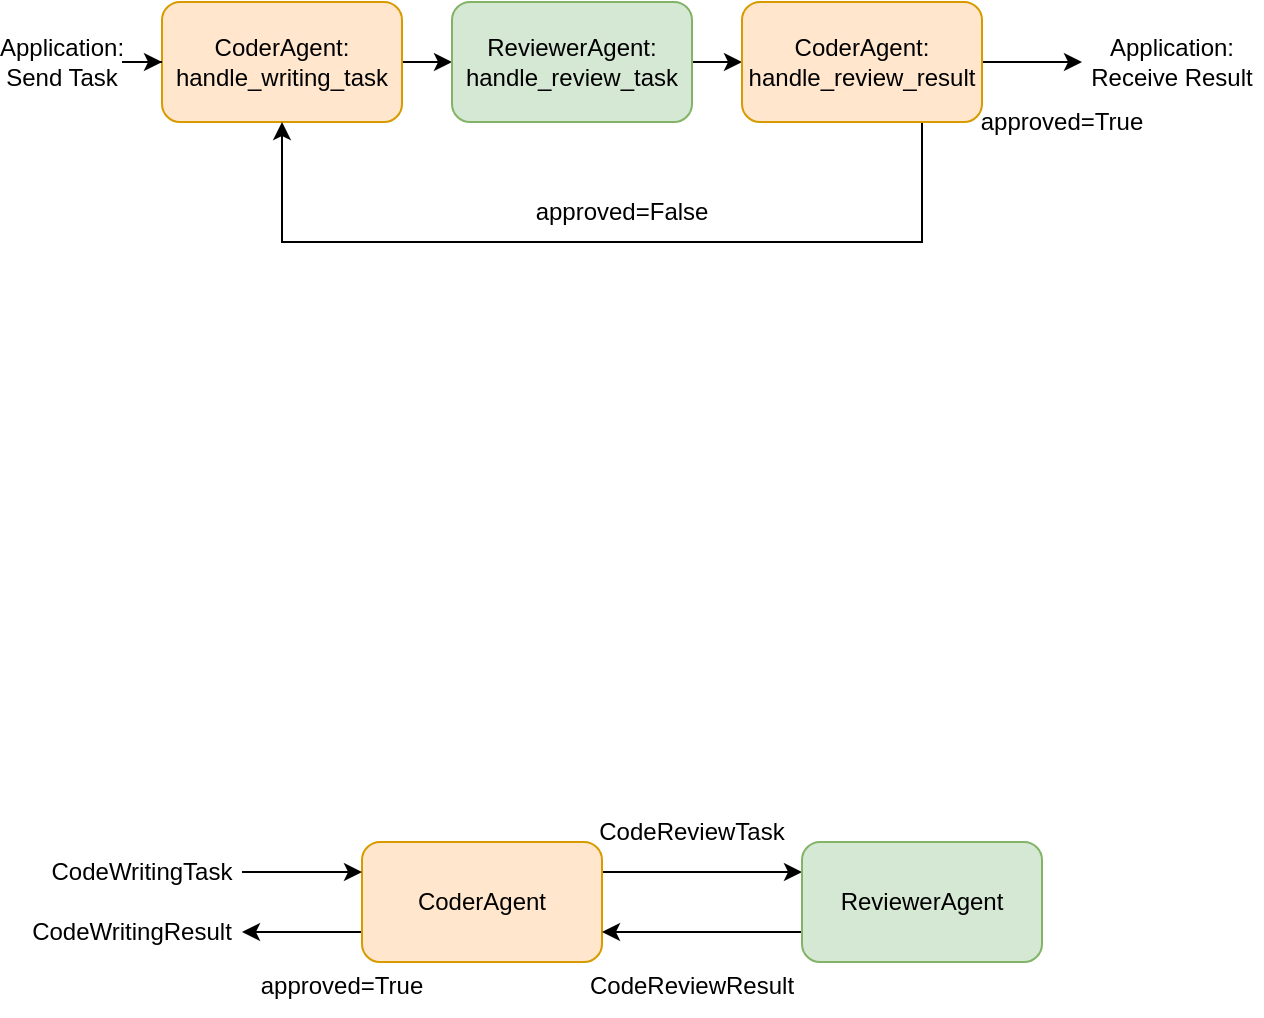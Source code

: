 <mxfile version="24.7.6">
  <diagram name="Page-1" id="kM63aGWDAVgwnXhMnwsJ">
    <mxGraphModel dx="1773" dy="1145" grid="1" gridSize="10" guides="1" tooltips="1" connect="1" arrows="1" fold="1" page="1" pageScale="1" pageWidth="850" pageHeight="1100" math="0" shadow="0">
      <root>
        <mxCell id="0" />
        <mxCell id="1" parent="0" />
        <mxCell id="rwyUPL19n1b9p3f1DsXw-6" value="approved=False" style="text;html=1;align=center;verticalAlign=middle;whiteSpace=wrap;rounded=0;" vertex="1" parent="1">
          <mxGeometry x="360" y="290" width="60" height="30" as="geometry" />
        </mxCell>
        <mxCell id="rwyUPL19n1b9p3f1DsXw-11" style="edgeStyle=orthogonalEdgeStyle;rounded=0;orthogonalLoop=1;jettySize=auto;html=1;entryX=0;entryY=0.5;entryDx=0;entryDy=0;" edge="1" parent="1" source="rwyUPL19n1b9p3f1DsXw-8" target="rwyUPL19n1b9p3f1DsXw-10">
          <mxGeometry relative="1" as="geometry" />
        </mxCell>
        <mxCell id="rwyUPL19n1b9p3f1DsXw-8" value="CoderAgent:&lt;div&gt;handle_writing_task&lt;/div&gt;" style="rounded=1;whiteSpace=wrap;html=1;fillColor=#ffe6cc;strokeColor=#d79b00;" vertex="1" parent="1">
          <mxGeometry x="160" y="200" width="120" height="60" as="geometry" />
        </mxCell>
        <mxCell id="rwyUPL19n1b9p3f1DsXw-16" style="edgeStyle=orthogonalEdgeStyle;rounded=0;orthogonalLoop=1;jettySize=auto;html=1;entryX=0;entryY=0.5;entryDx=0;entryDy=0;" edge="1" parent="1" source="rwyUPL19n1b9p3f1DsXw-10" target="rwyUPL19n1b9p3f1DsXw-15">
          <mxGeometry relative="1" as="geometry" />
        </mxCell>
        <mxCell id="rwyUPL19n1b9p3f1DsXw-10" value="ReviewerAgent:&lt;div&gt;handle_review_task&lt;/div&gt;" style="rounded=1;whiteSpace=wrap;html=1;fillColor=#d5e8d4;strokeColor=#82b366;" vertex="1" parent="1">
          <mxGeometry x="305" y="200" width="120" height="60" as="geometry" />
        </mxCell>
        <mxCell id="rwyUPL19n1b9p3f1DsXw-17" style="edgeStyle=orthogonalEdgeStyle;rounded=0;orthogonalLoop=1;jettySize=auto;html=1;entryX=0.5;entryY=1;entryDx=0;entryDy=0;" edge="1" parent="1" source="rwyUPL19n1b9p3f1DsXw-15" target="rwyUPL19n1b9p3f1DsXw-8">
          <mxGeometry relative="1" as="geometry">
            <Array as="points">
              <mxPoint x="540" y="320" />
              <mxPoint x="220" y="320" />
            </Array>
          </mxGeometry>
        </mxCell>
        <mxCell id="rwyUPL19n1b9p3f1DsXw-20" style="edgeStyle=orthogonalEdgeStyle;rounded=0;orthogonalLoop=1;jettySize=auto;html=1;entryX=0;entryY=0.5;entryDx=0;entryDy=0;" edge="1" parent="1" source="rwyUPL19n1b9p3f1DsXw-15" target="rwyUPL19n1b9p3f1DsXw-21">
          <mxGeometry relative="1" as="geometry">
            <mxPoint x="630" y="230" as="targetPoint" />
          </mxGeometry>
        </mxCell>
        <mxCell id="rwyUPL19n1b9p3f1DsXw-15" value="CoderAgent:&lt;div&gt;handle_review_result&lt;/div&gt;" style="rounded=1;whiteSpace=wrap;html=1;fillColor=#ffe6cc;strokeColor=#d79b00;" vertex="1" parent="1">
          <mxGeometry x="450" y="200" width="120" height="60" as="geometry" />
        </mxCell>
        <mxCell id="rwyUPL19n1b9p3f1DsXw-18" value="approved=True" style="text;html=1;align=center;verticalAlign=middle;whiteSpace=wrap;rounded=0;" vertex="1" parent="1">
          <mxGeometry x="580" y="245" width="60" height="30" as="geometry" />
        </mxCell>
        <mxCell id="rwyUPL19n1b9p3f1DsXw-21" value="Application:&lt;div&gt;Receive Result&lt;/div&gt;" style="text;html=1;align=center;verticalAlign=middle;whiteSpace=wrap;rounded=0;" vertex="1" parent="1">
          <mxGeometry x="620" y="215" width="90" height="30" as="geometry" />
        </mxCell>
        <mxCell id="rwyUPL19n1b9p3f1DsXw-23" style="edgeStyle=orthogonalEdgeStyle;rounded=0;orthogonalLoop=1;jettySize=auto;html=1;entryX=0;entryY=0.5;entryDx=0;entryDy=0;" edge="1" parent="1" source="rwyUPL19n1b9p3f1DsXw-22" target="rwyUPL19n1b9p3f1DsXw-8">
          <mxGeometry relative="1" as="geometry" />
        </mxCell>
        <mxCell id="rwyUPL19n1b9p3f1DsXw-22" value="Application:&lt;div&gt;Send Task&lt;/div&gt;" style="text;html=1;align=center;verticalAlign=middle;whiteSpace=wrap;rounded=0;" vertex="1" parent="1">
          <mxGeometry x="80" y="215" width="60" height="30" as="geometry" />
        </mxCell>
        <mxCell id="rwyUPL19n1b9p3f1DsXw-27" style="edgeStyle=orthogonalEdgeStyle;rounded=0;orthogonalLoop=1;jettySize=auto;html=1;exitX=1;exitY=0.25;exitDx=0;exitDy=0;entryX=0;entryY=0.25;entryDx=0;entryDy=0;" edge="1" parent="1" source="rwyUPL19n1b9p3f1DsXw-25" target="rwyUPL19n1b9p3f1DsXw-26">
          <mxGeometry relative="1" as="geometry" />
        </mxCell>
        <mxCell id="rwyUPL19n1b9p3f1DsXw-35" style="edgeStyle=orthogonalEdgeStyle;rounded=0;orthogonalLoop=1;jettySize=auto;html=1;exitX=0;exitY=0.75;exitDx=0;exitDy=0;entryX=1;entryY=0.5;entryDx=0;entryDy=0;" edge="1" parent="1" source="rwyUPL19n1b9p3f1DsXw-25" target="rwyUPL19n1b9p3f1DsXw-33">
          <mxGeometry relative="1" as="geometry" />
        </mxCell>
        <mxCell id="rwyUPL19n1b9p3f1DsXw-25" value="CoderAgent" style="rounded=1;whiteSpace=wrap;html=1;fillColor=#ffe6cc;strokeColor=#d79b00;" vertex="1" parent="1">
          <mxGeometry x="260" y="620" width="120" height="60" as="geometry" />
        </mxCell>
        <mxCell id="rwyUPL19n1b9p3f1DsXw-28" style="edgeStyle=orthogonalEdgeStyle;rounded=0;orthogonalLoop=1;jettySize=auto;html=1;exitX=0;exitY=0.75;exitDx=0;exitDy=0;entryX=1;entryY=0.75;entryDx=0;entryDy=0;" edge="1" parent="1" source="rwyUPL19n1b9p3f1DsXw-26" target="rwyUPL19n1b9p3f1DsXw-25">
          <mxGeometry relative="1" as="geometry" />
        </mxCell>
        <mxCell id="rwyUPL19n1b9p3f1DsXw-26" value="ReviewerAgent" style="rounded=1;whiteSpace=wrap;html=1;fillColor=#d5e8d4;strokeColor=#82b366;" vertex="1" parent="1">
          <mxGeometry x="480" y="620" width="120" height="60" as="geometry" />
        </mxCell>
        <mxCell id="rwyUPL19n1b9p3f1DsXw-29" value="CodeReviewTask" style="text;html=1;align=center;verticalAlign=middle;whiteSpace=wrap;rounded=0;" vertex="1" parent="1">
          <mxGeometry x="395" y="600" width="60" height="30" as="geometry" />
        </mxCell>
        <mxCell id="rwyUPL19n1b9p3f1DsXw-30" value="CodeReviewResult" style="text;html=1;align=center;verticalAlign=middle;whiteSpace=wrap;rounded=0;" vertex="1" parent="1">
          <mxGeometry x="395" y="677" width="60" height="30" as="geometry" />
        </mxCell>
        <mxCell id="rwyUPL19n1b9p3f1DsXw-32" style="edgeStyle=orthogonalEdgeStyle;rounded=0;orthogonalLoop=1;jettySize=auto;html=1;entryX=0;entryY=0.25;entryDx=0;entryDy=0;" edge="1" parent="1" source="rwyUPL19n1b9p3f1DsXw-31" target="rwyUPL19n1b9p3f1DsXw-25">
          <mxGeometry relative="1" as="geometry" />
        </mxCell>
        <mxCell id="rwyUPL19n1b9p3f1DsXw-31" value="CodeWritingTask" style="text;html=1;align=center;verticalAlign=middle;whiteSpace=wrap;rounded=0;" vertex="1" parent="1">
          <mxGeometry x="100" y="620" width="100" height="30" as="geometry" />
        </mxCell>
        <mxCell id="rwyUPL19n1b9p3f1DsXw-33" value="CodeWritingResult" style="text;html=1;align=center;verticalAlign=middle;whiteSpace=wrap;rounded=0;" vertex="1" parent="1">
          <mxGeometry x="90" y="650" width="110" height="30" as="geometry" />
        </mxCell>
        <mxCell id="rwyUPL19n1b9p3f1DsXw-36" value="approved=True" style="text;html=1;align=center;verticalAlign=middle;whiteSpace=wrap;rounded=0;" vertex="1" parent="1">
          <mxGeometry x="220" y="677" width="60" height="30" as="geometry" />
        </mxCell>
      </root>
    </mxGraphModel>
  </diagram>
</mxfile>
